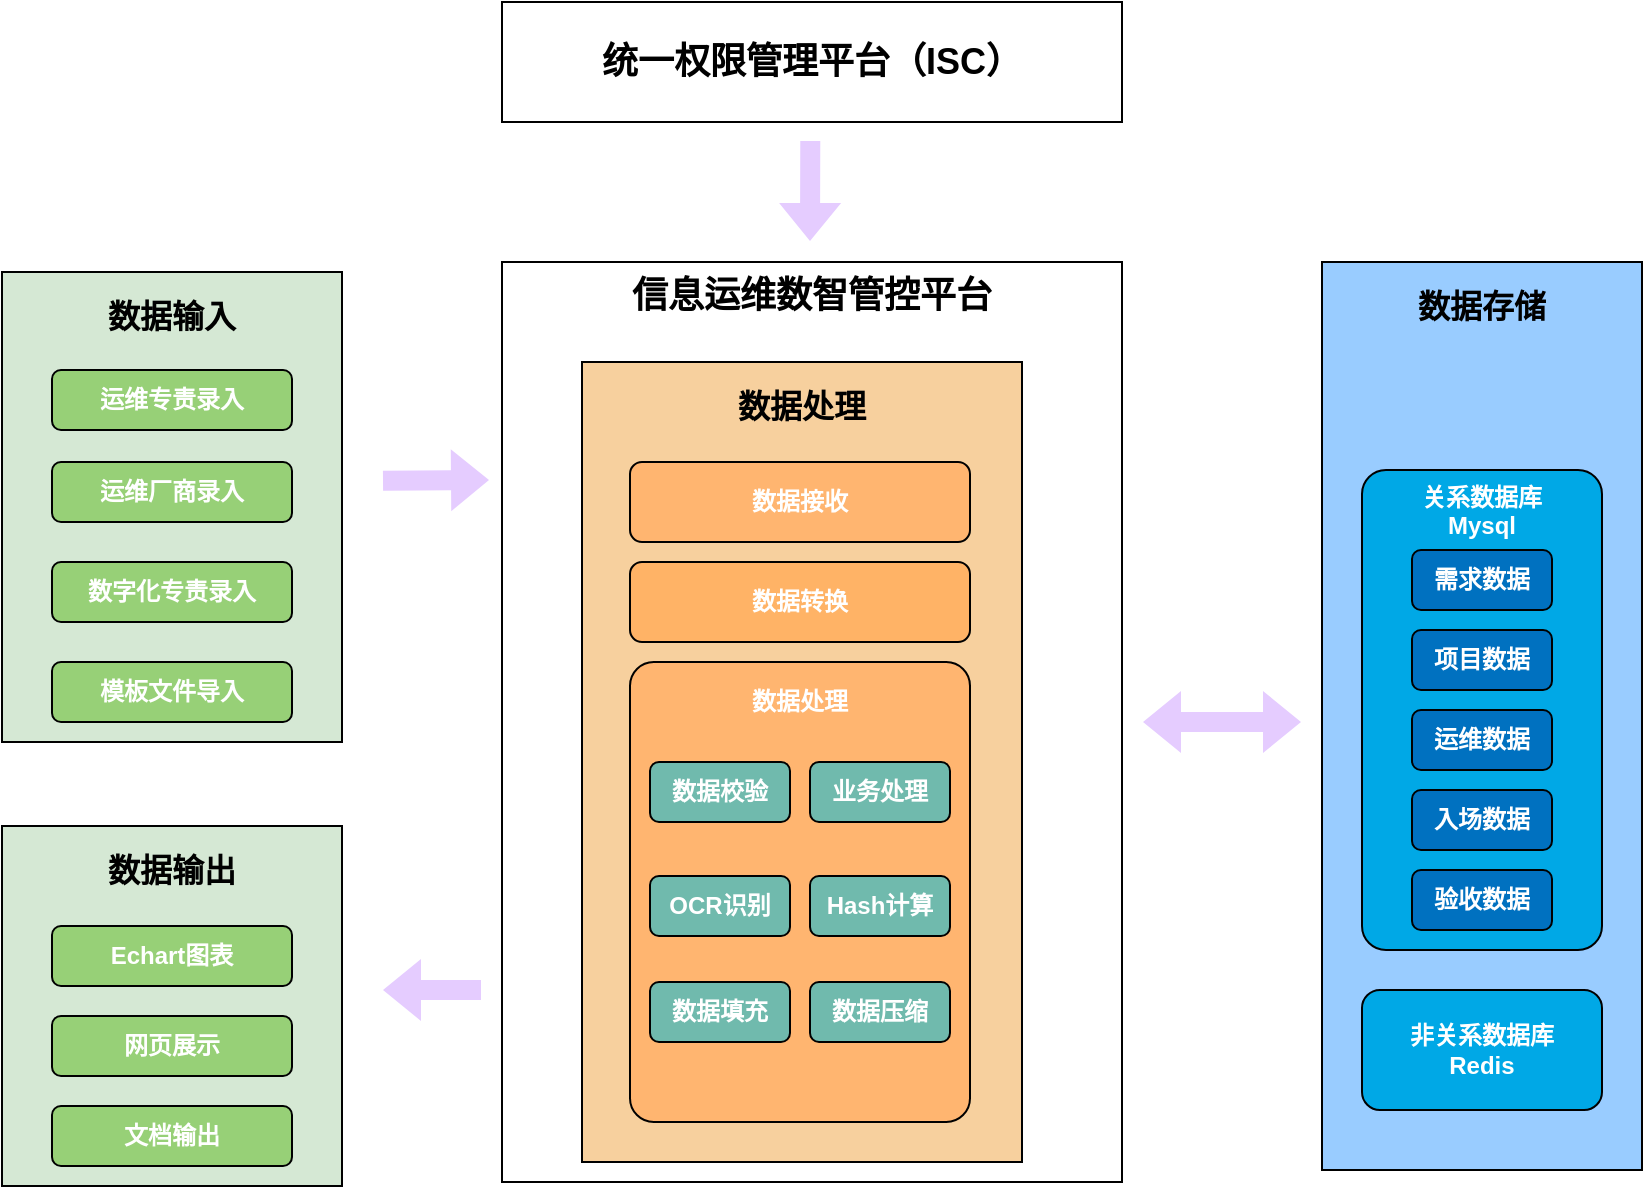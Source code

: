 <mxfile version="21.8.0" type="github">
  <diagram name="第 1 页" id="SOof2jckrEmZIlQwF5F4">
    <mxGraphModel dx="2631" dy="1406" grid="1" gridSize="10" guides="1" tooltips="1" connect="1" arrows="1" fold="1" page="1" pageScale="1" pageWidth="1920" pageHeight="1200" math="0" shadow="0">
      <root>
        <mxCell id="0" />
        <mxCell id="1" parent="0" />
        <mxCell id="QdaUAY5Ir_ye8gvIwpKe-1" value="信息运维数智管控平台" style="rounded=0;whiteSpace=wrap;html=1;verticalAlign=top;fontSize=18;fontStyle=1" vertex="1" parent="1">
          <mxGeometry x="650" y="170" width="310" height="460" as="geometry" />
        </mxCell>
        <mxCell id="F_tOMsYDwcDX236YXaVL-4" value="数据输入" style="rounded=0;whiteSpace=wrap;html=1;verticalAlign=top;fillColor=#D5E8D4;fontColor=#000000;fontStyle=1;fontSize=16;spacingTop=6;" parent="1" vertex="1">
          <mxGeometry x="400" y="175" width="170" height="235" as="geometry" />
        </mxCell>
        <mxCell id="F_tOMsYDwcDX236YXaVL-1" value="运维专责录入" style="rounded=1;whiteSpace=wrap;html=1;fillColor=#97D077;labelBorderColor=none;fontColor=#FFFFFF;fontStyle=1" parent="1" vertex="1">
          <mxGeometry x="425" y="224" width="120" height="30" as="geometry" />
        </mxCell>
        <mxCell id="F_tOMsYDwcDX236YXaVL-2" value="模板文件导入" style="rounded=1;whiteSpace=wrap;html=1;fillColor=#97D077;labelBorderColor=none;fontColor=#FFFFFF;fontStyle=1" parent="1" vertex="1">
          <mxGeometry x="425" y="370" width="120" height="30" as="geometry" />
        </mxCell>
        <mxCell id="F_tOMsYDwcDX236YXaVL-5" value="数据处理" style="rounded=0;whiteSpace=wrap;html=1;verticalAlign=top;fillColor=#F7D09E;fontColor=#000000;fontStyle=1;fontSize=16;spacingTop=6;" parent="1" vertex="1">
          <mxGeometry x="690" y="220" width="220" height="400" as="geometry" />
        </mxCell>
        <mxCell id="F_tOMsYDwcDX236YXaVL-6" value="数据存储" style="rounded=0;whiteSpace=wrap;html=1;verticalAlign=top;fillColor=#99CCFF;fontColor=#000000;fontStyle=1;fontSize=16;spacingTop=6;" parent="1" vertex="1">
          <mxGeometry x="1060" y="170" width="160" height="454" as="geometry" />
        </mxCell>
        <mxCell id="F_tOMsYDwcDX236YXaVL-7" value="关系数据库&lt;br&gt;Mysql" style="rounded=1;whiteSpace=wrap;html=1;verticalAlign=top;fillColor=#00A8E6;fontColor=#FFFFFF;fontStyle=1;arcSize=10;" parent="1" vertex="1">
          <mxGeometry x="1080" y="274" width="120" height="240" as="geometry" />
        </mxCell>
        <mxCell id="F_tOMsYDwcDX236YXaVL-8" value="非关系数据库&lt;br&gt;Redis" style="rounded=1;whiteSpace=wrap;html=1;fillColor=#00A8E6;fontColor=#FFFFFF;fontStyle=1" parent="1" vertex="1">
          <mxGeometry x="1080" y="534" width="120" height="60" as="geometry" />
        </mxCell>
        <mxCell id="F_tOMsYDwcDX236YXaVL-9" value="数据接收" style="rounded=1;whiteSpace=wrap;html=1;fillColor=#FFB570;fontColor=#FFFFFF;fontStyle=1" parent="1" vertex="1">
          <mxGeometry x="714" y="270" width="170" height="40" as="geometry" />
        </mxCell>
        <mxCell id="F_tOMsYDwcDX236YXaVL-10" value="数据转换" style="rounded=1;whiteSpace=wrap;html=1;verticalAlign=middle;fillColor=#FFB366;fontColor=#FFFFFF;fontStyle=1" parent="1" vertex="1">
          <mxGeometry x="714" y="320" width="170" height="40" as="geometry" />
        </mxCell>
        <mxCell id="F_tOMsYDwcDX236YXaVL-11" value="数据处理" style="rounded=1;whiteSpace=wrap;html=1;verticalAlign=top;fillColor=#FFB570;fontColor=#FFFFFF;fontStyle=1;spacingTop=6;arcSize=7;" parent="1" vertex="1">
          <mxGeometry x="714" y="370" width="170" height="230" as="geometry" />
        </mxCell>
        <mxCell id="F_tOMsYDwcDX236YXaVL-12" value="" style="shape=flexArrow;endArrow=classic;html=1;rounded=0;entryX=0;entryY=0.5;entryDx=0;entryDy=0;fontColor=#FFFFFF;fontStyle=1;strokeColor=none;fillColor=#E5CCFF;" parent="1" edge="1">
          <mxGeometry width="50" height="50" relative="1" as="geometry">
            <mxPoint x="590" y="279.37" as="sourcePoint" />
            <mxPoint x="644" y="278.95" as="targetPoint" />
          </mxGeometry>
        </mxCell>
        <mxCell id="F_tOMsYDwcDX236YXaVL-14" value="数据输出" style="rounded=0;whiteSpace=wrap;html=1;verticalAlign=top;fillColor=#D5E8D4;fontColor=#000000;fontStyle=1;fontSize=16;spacingTop=6;" parent="1" vertex="1">
          <mxGeometry x="400" y="452" width="170" height="180" as="geometry" />
        </mxCell>
        <mxCell id="F_tOMsYDwcDX236YXaVL-15" value="Echart图表" style="rounded=1;whiteSpace=wrap;html=1;fillColor=#97D077;fontColor=#FFFFFF;fontStyle=1" parent="1" vertex="1">
          <mxGeometry x="425" y="502" width="120" height="30" as="geometry" />
        </mxCell>
        <mxCell id="F_tOMsYDwcDX236YXaVL-16" value="网页展示" style="rounded=1;whiteSpace=wrap;html=1;fillColor=#97D077;fontColor=#FFFFFF;fontStyle=1" parent="1" vertex="1">
          <mxGeometry x="425" y="547" width="120" height="30" as="geometry" />
        </mxCell>
        <mxCell id="F_tOMsYDwcDX236YXaVL-17" value="文档输出" style="rounded=1;whiteSpace=wrap;html=1;fillColor=#97D077;fontColor=#FFFFFF;fontStyle=1" parent="1" vertex="1">
          <mxGeometry x="425" y="592" width="120" height="30" as="geometry" />
        </mxCell>
        <mxCell id="F_tOMsYDwcDX236YXaVL-20" value="运维厂商录入" style="rounded=1;whiteSpace=wrap;html=1;fillColor=#97D077;labelBorderColor=none;fontColor=#FFFFFF;fontStyle=1" parent="1" vertex="1">
          <mxGeometry x="425" y="270" width="120" height="30" as="geometry" />
        </mxCell>
        <mxCell id="F_tOMsYDwcDX236YXaVL-21" value="数字化专责录入" style="rounded=1;whiteSpace=wrap;html=1;fillColor=#97D077;labelBorderColor=none;fontColor=#FFFFFF;fontStyle=1" parent="1" vertex="1">
          <mxGeometry x="425" y="320" width="120" height="30" as="geometry" />
        </mxCell>
        <mxCell id="F_tOMsYDwcDX236YXaVL-24" value="需求数据" style="rounded=1;whiteSpace=wrap;html=1;fillColor=#0071C0;fontColor=#FFFFFF;fontStyle=1" parent="1" vertex="1">
          <mxGeometry x="1105" y="314" width="70" height="30" as="geometry" />
        </mxCell>
        <mxCell id="F_tOMsYDwcDX236YXaVL-25" value="项目数据" style="rounded=1;whiteSpace=wrap;html=1;fillColor=#0071C0;fontColor=#FFFFFF;fontStyle=1" parent="1" vertex="1">
          <mxGeometry x="1105" y="354" width="70" height="30" as="geometry" />
        </mxCell>
        <mxCell id="F_tOMsYDwcDX236YXaVL-26" value="运维数据" style="rounded=1;whiteSpace=wrap;html=1;fillColor=#0071C0;fontColor=#FFFFFF;fontStyle=1" parent="1" vertex="1">
          <mxGeometry x="1105" y="394" width="70" height="30" as="geometry" />
        </mxCell>
        <mxCell id="F_tOMsYDwcDX236YXaVL-27" value="验收数据" style="rounded=1;whiteSpace=wrap;html=1;fillColor=#0071C0;fontColor=#FFFFFF;fontStyle=1" parent="1" vertex="1">
          <mxGeometry x="1105" y="474" width="70" height="30" as="geometry" />
        </mxCell>
        <mxCell id="F_tOMsYDwcDX236YXaVL-28" value="入场数据" style="rounded=1;whiteSpace=wrap;html=1;fillColor=#0071C0;fontColor=#FFFFFF;fontStyle=1" parent="1" vertex="1">
          <mxGeometry x="1105" y="434" width="70" height="30" as="geometry" />
        </mxCell>
        <mxCell id="F_tOMsYDwcDX236YXaVL-32" value="OCR识别" style="rounded=1;whiteSpace=wrap;html=1;fillColor=#70BAAD;fontColor=#FFFFFF;fontStyle=1" parent="1" vertex="1">
          <mxGeometry x="724" y="477" width="70" height="30" as="geometry" />
        </mxCell>
        <mxCell id="F_tOMsYDwcDX236YXaVL-33" value="Hash计算" style="rounded=1;whiteSpace=wrap;html=1;fillColor=#70BAAD;fontColor=#FFFFFF;fontStyle=1" parent="1" vertex="1">
          <mxGeometry x="804" y="477" width="70" height="30" as="geometry" />
        </mxCell>
        <mxCell id="F_tOMsYDwcDX236YXaVL-35" value="数据校验" style="rounded=1;whiteSpace=wrap;html=1;fillColor=#70BAAD;fontColor=#FFFFFF;fontStyle=1" parent="1" vertex="1">
          <mxGeometry x="724" y="420" width="70" height="30" as="geometry" />
        </mxCell>
        <mxCell id="F_tOMsYDwcDX236YXaVL-36" value="业务处理" style="rounded=1;whiteSpace=wrap;html=1;fillColor=#70BAAD;fontColor=#FFFFFF;fontStyle=1" parent="1" vertex="1">
          <mxGeometry x="804" y="420" width="70" height="30" as="geometry" />
        </mxCell>
        <mxCell id="F_tOMsYDwcDX236YXaVL-38" value="数据压缩" style="rounded=1;whiteSpace=wrap;html=1;fillColor=#70BAAD;fontColor=#FFFFFF;fontStyle=1" parent="1" vertex="1">
          <mxGeometry x="804" y="530" width="70" height="30" as="geometry" />
        </mxCell>
        <mxCell id="F_tOMsYDwcDX236YXaVL-39" value="数据填充" style="rounded=1;whiteSpace=wrap;html=1;fillColor=#70BAAD;fontColor=#FFFFFF;fontStyle=1" parent="1" vertex="1">
          <mxGeometry x="724" y="530" width="70" height="30" as="geometry" />
        </mxCell>
        <mxCell id="F_tOMsYDwcDX236YXaVL-42" value="" style="shape=flexArrow;endArrow=classic;html=1;rounded=0;fontColor=#FFFFFF;fontStyle=1;strokeColor=none;fillColor=#E5CCFF;" parent="1" edge="1">
          <mxGeometry width="50" height="50" relative="1" as="geometry">
            <mxPoint x="640" y="534" as="sourcePoint" />
            <mxPoint x="590" y="534" as="targetPoint" />
          </mxGeometry>
        </mxCell>
        <mxCell id="QdaUAY5Ir_ye8gvIwpKe-2" value="统一权限管理平台（ISC）" style="rounded=0;whiteSpace=wrap;html=1;fontSize=18;fontStyle=1" vertex="1" parent="1">
          <mxGeometry x="650" y="40" width="310" height="60" as="geometry" />
        </mxCell>
        <mxCell id="QdaUAY5Ir_ye8gvIwpKe-6" value="" style="shape=flexArrow;endArrow=classic;html=1;rounded=0;fontColor=#FFFFFF;fontStyle=1;strokeColor=none;fillColor=#E5CCFF;width=10;" edge="1" parent="1">
          <mxGeometry width="50" height="50" relative="1" as="geometry">
            <mxPoint x="804.14" y="109" as="sourcePoint" />
            <mxPoint x="804" y="160" as="targetPoint" />
          </mxGeometry>
        </mxCell>
        <mxCell id="QdaUAY5Ir_ye8gvIwpKe-11" value="" style="shape=flexArrow;endArrow=classic;startArrow=classic;html=1;rounded=0;fillColor=#E5CCFF;strokeColor=none;" edge="1" parent="1">
          <mxGeometry width="100" height="100" relative="1" as="geometry">
            <mxPoint x="970" y="400" as="sourcePoint" />
            <mxPoint x="1050" y="400" as="targetPoint" />
          </mxGeometry>
        </mxCell>
      </root>
    </mxGraphModel>
  </diagram>
</mxfile>
